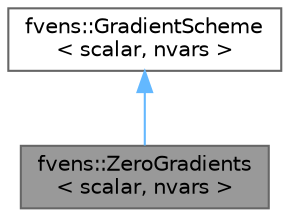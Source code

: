 digraph "fvens::ZeroGradients&lt; scalar, nvars &gt;"
{
 // LATEX_PDF_SIZE
  bgcolor="transparent";
  edge [fontname=Helvetica,fontsize=10,labelfontname=Helvetica,labelfontsize=10];
  node [fontname=Helvetica,fontsize=10,shape=box,height=0.2,width=0.4];
  Node1 [id="Node000001",label="fvens::ZeroGradients\l\< scalar, nvars \>",height=0.2,width=0.4,color="gray40", fillcolor="grey60", style="filled", fontcolor="black",tooltip="Simply sets the gradient to zero."];
  Node2 -> Node1 [id="edge1_Node000001_Node000002",dir="back",color="steelblue1",style="solid",tooltip=" "];
  Node2 [id="Node000002",label="fvens::GradientScheme\l\< scalar, nvars \>",height=0.2,width=0.4,color="gray40", fillcolor="white", style="filled",URL="$classfvens_1_1GradientScheme.html",tooltip="Abstract class for solution gradient computation schemes."];
}
